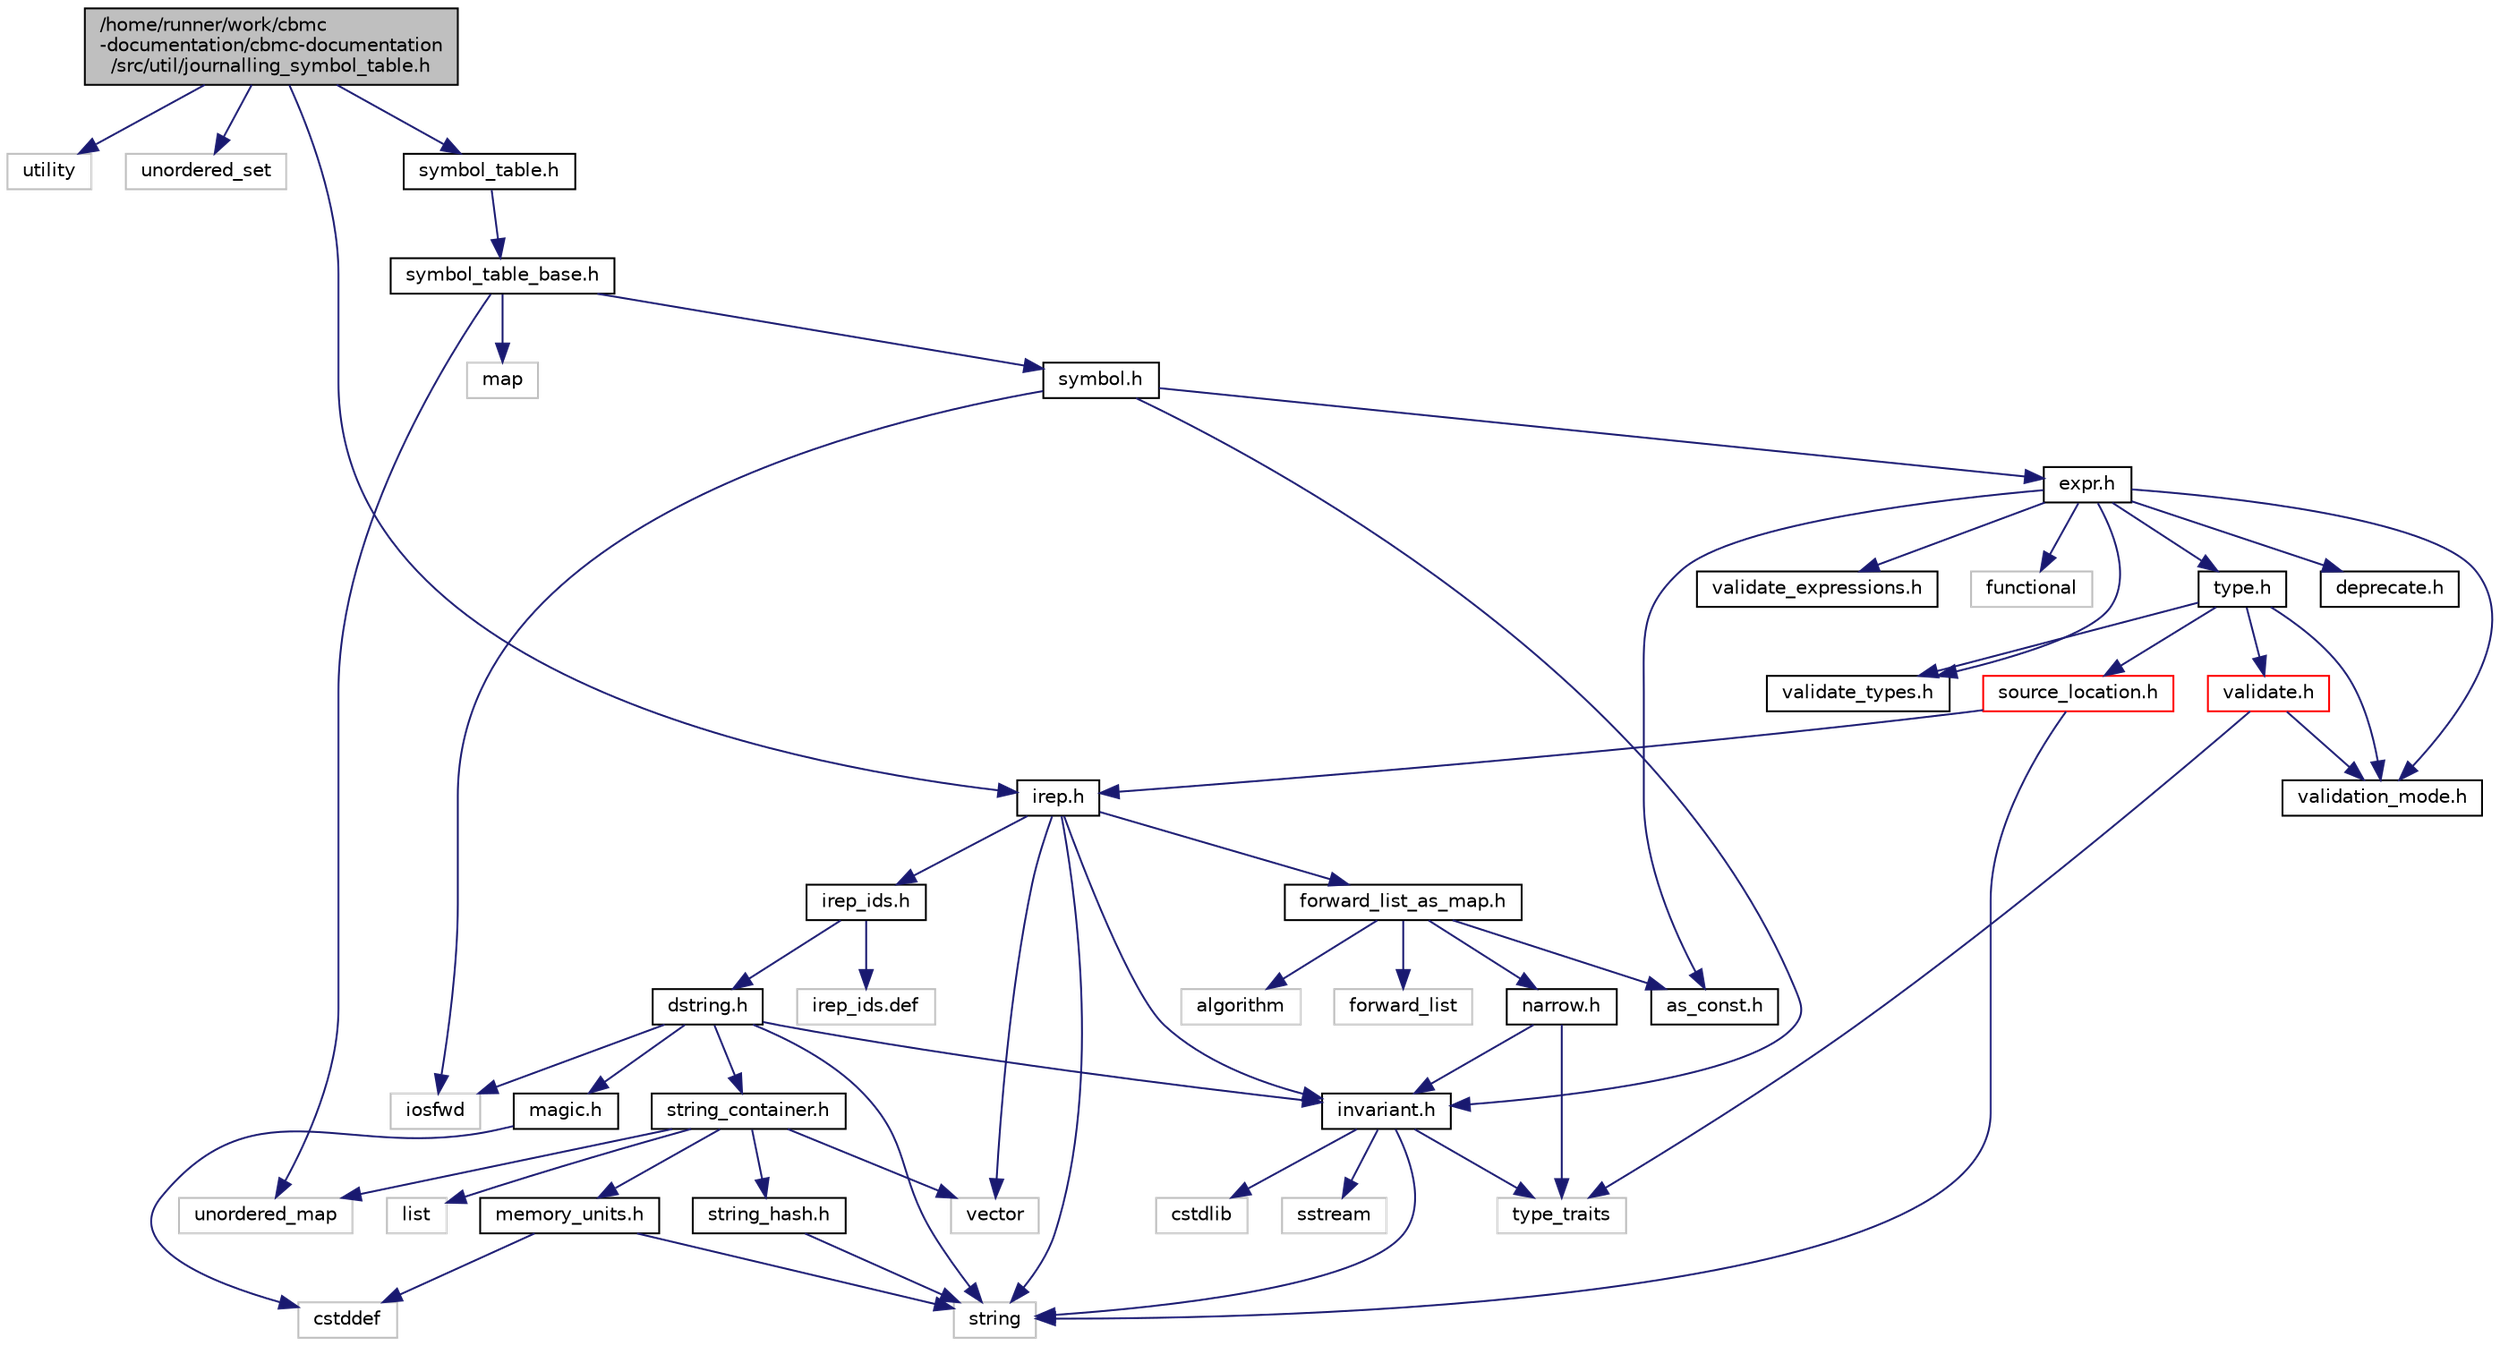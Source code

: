 digraph "/home/runner/work/cbmc-documentation/cbmc-documentation/src/util/journalling_symbol_table.h"
{
 // LATEX_PDF_SIZE
  bgcolor="transparent";
  edge [fontname="Helvetica",fontsize="10",labelfontname="Helvetica",labelfontsize="10"];
  node [fontname="Helvetica",fontsize="10",shape=record];
  Node1 [label="/home/runner/work/cbmc\l-documentation/cbmc-documentation\l/src/util/journalling_symbol_table.h",height=0.2,width=0.4,color="black", fillcolor="grey75", style="filled", fontcolor="black",tooltip="Author: Diffblue Ltd."];
  Node1 -> Node2 [color="midnightblue",fontsize="10",style="solid",fontname="Helvetica"];
  Node2 [label="utility",height=0.2,width=0.4,color="grey75",tooltip=" "];
  Node1 -> Node3 [color="midnightblue",fontsize="10",style="solid",fontname="Helvetica"];
  Node3 [label="unordered_set",height=0.2,width=0.4,color="grey75",tooltip=" "];
  Node1 -> Node4 [color="midnightblue",fontsize="10",style="solid",fontname="Helvetica"];
  Node4 [label="irep.h",height=0.2,width=0.4,color="black",URL="$irep_8h.html",tooltip=" "];
  Node4 -> Node5 [color="midnightblue",fontsize="10",style="solid",fontname="Helvetica"];
  Node5 [label="string",height=0.2,width=0.4,color="grey75",tooltip=" "];
  Node4 -> Node6 [color="midnightblue",fontsize="10",style="solid",fontname="Helvetica"];
  Node6 [label="vector",height=0.2,width=0.4,color="grey75",tooltip=" "];
  Node4 -> Node7 [color="midnightblue",fontsize="10",style="solid",fontname="Helvetica"];
  Node7 [label="invariant.h",height=0.2,width=0.4,color="black",URL="$src_2util_2invariant_8h.html",tooltip=" "];
  Node7 -> Node8 [color="midnightblue",fontsize="10",style="solid",fontname="Helvetica"];
  Node8 [label="cstdlib",height=0.2,width=0.4,color="grey75",tooltip=" "];
  Node7 -> Node9 [color="midnightblue",fontsize="10",style="solid",fontname="Helvetica"];
  Node9 [label="sstream",height=0.2,width=0.4,color="grey75",tooltip=" "];
  Node7 -> Node5 [color="midnightblue",fontsize="10",style="solid",fontname="Helvetica"];
  Node7 -> Node10 [color="midnightblue",fontsize="10",style="solid",fontname="Helvetica"];
  Node10 [label="type_traits",height=0.2,width=0.4,color="grey75",tooltip=" "];
  Node4 -> Node11 [color="midnightblue",fontsize="10",style="solid",fontname="Helvetica"];
  Node11 [label="irep_ids.h",height=0.2,width=0.4,color="black",URL="$irep__ids_8h.html",tooltip=" "];
  Node11 -> Node12 [color="midnightblue",fontsize="10",style="solid",fontname="Helvetica"];
  Node12 [label="dstring.h",height=0.2,width=0.4,color="black",URL="$dstring_8h.html",tooltip=" "];
  Node12 -> Node13 [color="midnightblue",fontsize="10",style="solid",fontname="Helvetica"];
  Node13 [label="iosfwd",height=0.2,width=0.4,color="grey75",tooltip=" "];
  Node12 -> Node5 [color="midnightblue",fontsize="10",style="solid",fontname="Helvetica"];
  Node12 -> Node7 [color="midnightblue",fontsize="10",style="solid",fontname="Helvetica"];
  Node12 -> Node14 [color="midnightblue",fontsize="10",style="solid",fontname="Helvetica"];
  Node14 [label="magic.h",height=0.2,width=0.4,color="black",URL="$magic_8h.html",tooltip="Magic numbers used throughout the codebase."];
  Node14 -> Node15 [color="midnightblue",fontsize="10",style="solid",fontname="Helvetica"];
  Node15 [label="cstddef",height=0.2,width=0.4,color="grey75",tooltip=" "];
  Node12 -> Node16 [color="midnightblue",fontsize="10",style="solid",fontname="Helvetica"];
  Node16 [label="string_container.h",height=0.2,width=0.4,color="black",URL="$string__container_8h.html",tooltip=" "];
  Node16 -> Node17 [color="midnightblue",fontsize="10",style="solid",fontname="Helvetica"];
  Node17 [label="list",height=0.2,width=0.4,color="grey75",tooltip=" "];
  Node16 -> Node18 [color="midnightblue",fontsize="10",style="solid",fontname="Helvetica"];
  Node18 [label="unordered_map",height=0.2,width=0.4,color="grey75",tooltip=" "];
  Node16 -> Node6 [color="midnightblue",fontsize="10",style="solid",fontname="Helvetica"];
  Node16 -> Node19 [color="midnightblue",fontsize="10",style="solid",fontname="Helvetica"];
  Node19 [label="memory_units.h",height=0.2,width=0.4,color="black",URL="$memory__units_8h.html",tooltip=" "];
  Node19 -> Node15 [color="midnightblue",fontsize="10",style="solid",fontname="Helvetica"];
  Node19 -> Node5 [color="midnightblue",fontsize="10",style="solid",fontname="Helvetica"];
  Node16 -> Node20 [color="midnightblue",fontsize="10",style="solid",fontname="Helvetica"];
  Node20 [label="string_hash.h",height=0.2,width=0.4,color="black",URL="$string__hash_8h.html",tooltip=" "];
  Node20 -> Node5 [color="midnightblue",fontsize="10",style="solid",fontname="Helvetica"];
  Node11 -> Node21 [color="midnightblue",fontsize="10",style="solid",fontname="Helvetica"];
  Node21 [label="irep_ids.def",height=0.2,width=0.4,color="grey75",tooltip=" "];
  Node4 -> Node22 [color="midnightblue",fontsize="10",style="solid",fontname="Helvetica"];
  Node22 [label="forward_list_as_map.h",height=0.2,width=0.4,color="black",URL="$forward__list__as__map_8h.html",tooltip=" "];
  Node22 -> Node23 [color="midnightblue",fontsize="10",style="solid",fontname="Helvetica"];
  Node23 [label="algorithm",height=0.2,width=0.4,color="grey75",tooltip=" "];
  Node22 -> Node24 [color="midnightblue",fontsize="10",style="solid",fontname="Helvetica"];
  Node24 [label="forward_list",height=0.2,width=0.4,color="grey75",tooltip=" "];
  Node22 -> Node25 [color="midnightblue",fontsize="10",style="solid",fontname="Helvetica"];
  Node25 [label="as_const.h",height=0.2,width=0.4,color="black",URL="$as__const_8h.html",tooltip=" "];
  Node22 -> Node26 [color="midnightblue",fontsize="10",style="solid",fontname="Helvetica"];
  Node26 [label="narrow.h",height=0.2,width=0.4,color="black",URL="$narrow_8h.html",tooltip=" "];
  Node26 -> Node10 [color="midnightblue",fontsize="10",style="solid",fontname="Helvetica"];
  Node26 -> Node7 [color="midnightblue",fontsize="10",style="solid",fontname="Helvetica"];
  Node1 -> Node27 [color="midnightblue",fontsize="10",style="solid",fontname="Helvetica"];
  Node27 [label="symbol_table.h",height=0.2,width=0.4,color="black",URL="$symbol__table_8h.html",tooltip="Author: Diffblue Ltd."];
  Node27 -> Node28 [color="midnightblue",fontsize="10",style="solid",fontname="Helvetica"];
  Node28 [label="symbol_table_base.h",height=0.2,width=0.4,color="black",URL="$symbol__table__base_8h.html",tooltip="Author: Diffblue Ltd."];
  Node28 -> Node29 [color="midnightblue",fontsize="10",style="solid",fontname="Helvetica"];
  Node29 [label="map",height=0.2,width=0.4,color="grey75",tooltip=" "];
  Node28 -> Node18 [color="midnightblue",fontsize="10",style="solid",fontname="Helvetica"];
  Node28 -> Node30 [color="midnightblue",fontsize="10",style="solid",fontname="Helvetica"];
  Node30 [label="symbol.h",height=0.2,width=0.4,color="black",URL="$symbol_8h.html",tooltip="Symbol table entry."];
  Node30 -> Node13 [color="midnightblue",fontsize="10",style="solid",fontname="Helvetica"];
  Node30 -> Node31 [color="midnightblue",fontsize="10",style="solid",fontname="Helvetica"];
  Node31 [label="expr.h",height=0.2,width=0.4,color="black",URL="$expr_8h.html",tooltip=" "];
  Node31 -> Node25 [color="midnightblue",fontsize="10",style="solid",fontname="Helvetica"];
  Node31 -> Node32 [color="midnightblue",fontsize="10",style="solid",fontname="Helvetica"];
  Node32 [label="deprecate.h",height=0.2,width=0.4,color="black",URL="$deprecate_8h.html",tooltip=" "];
  Node31 -> Node33 [color="midnightblue",fontsize="10",style="solid",fontname="Helvetica"];
  Node33 [label="type.h",height=0.2,width=0.4,color="black",URL="$type_8h.html",tooltip=" "];
  Node33 -> Node34 [color="midnightblue",fontsize="10",style="solid",fontname="Helvetica"];
  Node34 [label="source_location.h",height=0.2,width=0.4,color="red",URL="$source__location_8h.html",tooltip=" "];
  Node34 -> Node4 [color="midnightblue",fontsize="10",style="solid",fontname="Helvetica"];
  Node34 -> Node5 [color="midnightblue",fontsize="10",style="solid",fontname="Helvetica"];
  Node33 -> Node37 [color="midnightblue",fontsize="10",style="solid",fontname="Helvetica"];
  Node37 [label="validate.h",height=0.2,width=0.4,color="red",URL="$validate_8h.html",tooltip=" "];
  Node37 -> Node10 [color="midnightblue",fontsize="10",style="solid",fontname="Helvetica"];
  Node37 -> Node39 [color="midnightblue",fontsize="10",style="solid",fontname="Helvetica"];
  Node39 [label="validation_mode.h",height=0.2,width=0.4,color="black",URL="$validation__mode_8h.html",tooltip=" "];
  Node33 -> Node40 [color="midnightblue",fontsize="10",style="solid",fontname="Helvetica"];
  Node40 [label="validate_types.h",height=0.2,width=0.4,color="black",URL="$validate__types_8h.html",tooltip=" "];
  Node33 -> Node39 [color="midnightblue",fontsize="10",style="solid",fontname="Helvetica"];
  Node31 -> Node41 [color="midnightblue",fontsize="10",style="solid",fontname="Helvetica"];
  Node41 [label="validate_expressions.h",height=0.2,width=0.4,color="black",URL="$validate__expressions_8h.html",tooltip=" "];
  Node31 -> Node40 [color="midnightblue",fontsize="10",style="solid",fontname="Helvetica"];
  Node31 -> Node39 [color="midnightblue",fontsize="10",style="solid",fontname="Helvetica"];
  Node31 -> Node42 [color="midnightblue",fontsize="10",style="solid",fontname="Helvetica"];
  Node42 [label="functional",height=0.2,width=0.4,color="grey75",tooltip=" "];
  Node30 -> Node7 [color="midnightblue",fontsize="10",style="solid",fontname="Helvetica"];
}
